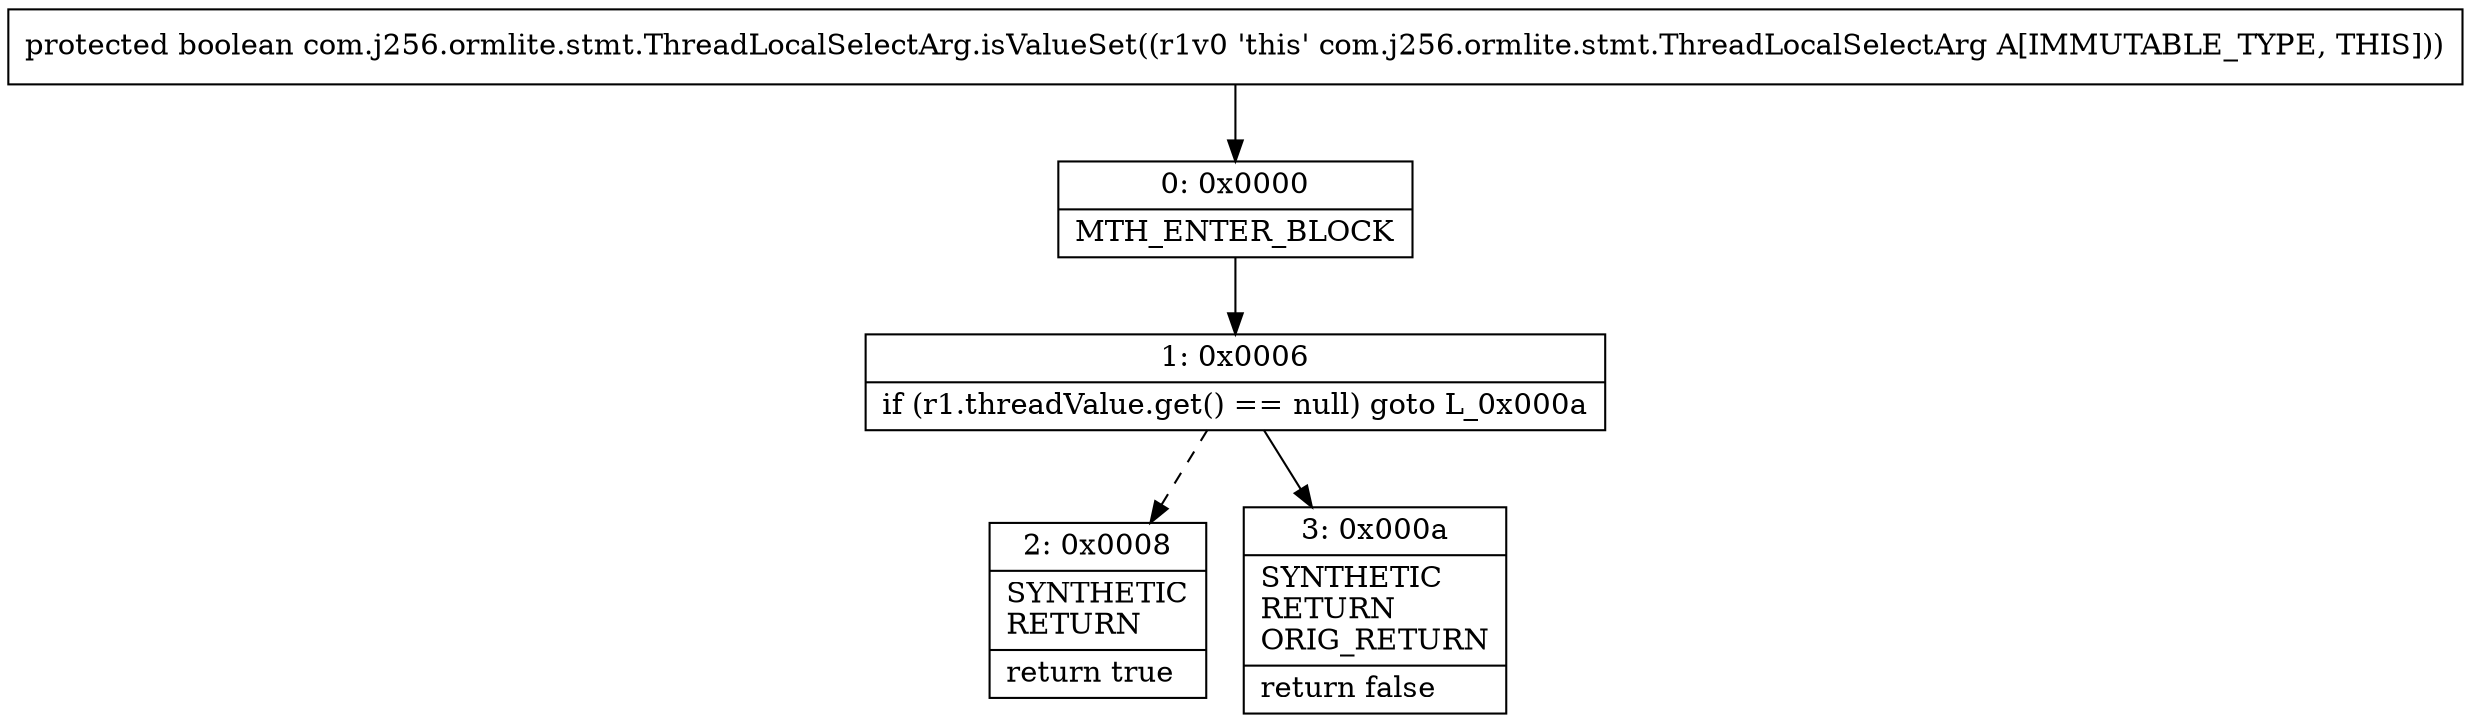 digraph "CFG forcom.j256.ormlite.stmt.ThreadLocalSelectArg.isValueSet()Z" {
Node_0 [shape=record,label="{0\:\ 0x0000|MTH_ENTER_BLOCK\l}"];
Node_1 [shape=record,label="{1\:\ 0x0006|if (r1.threadValue.get() == null) goto L_0x000a\l}"];
Node_2 [shape=record,label="{2\:\ 0x0008|SYNTHETIC\lRETURN\l|return true\l}"];
Node_3 [shape=record,label="{3\:\ 0x000a|SYNTHETIC\lRETURN\lORIG_RETURN\l|return false\l}"];
MethodNode[shape=record,label="{protected boolean com.j256.ormlite.stmt.ThreadLocalSelectArg.isValueSet((r1v0 'this' com.j256.ormlite.stmt.ThreadLocalSelectArg A[IMMUTABLE_TYPE, THIS])) }"];
MethodNode -> Node_0;
Node_0 -> Node_1;
Node_1 -> Node_2[style=dashed];
Node_1 -> Node_3;
}

